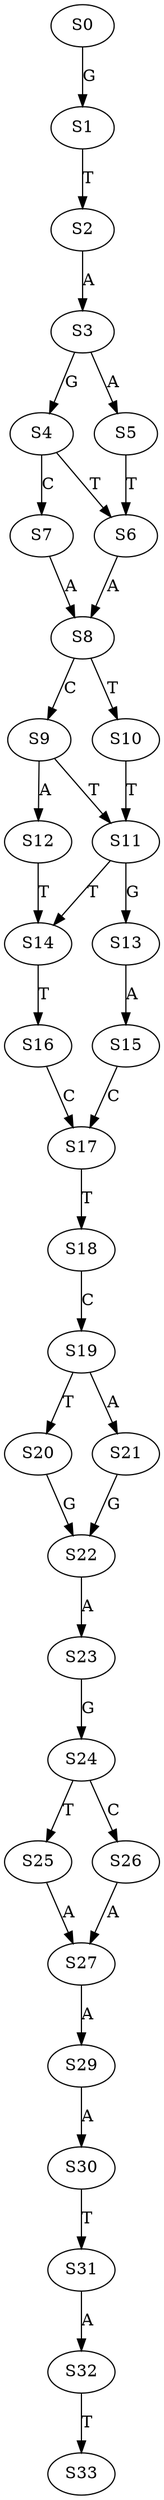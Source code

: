 strict digraph  {
	S0 -> S1 [ label = G ];
	S1 -> S2 [ label = T ];
	S2 -> S3 [ label = A ];
	S3 -> S4 [ label = G ];
	S3 -> S5 [ label = A ];
	S4 -> S6 [ label = T ];
	S4 -> S7 [ label = C ];
	S5 -> S6 [ label = T ];
	S6 -> S8 [ label = A ];
	S7 -> S8 [ label = A ];
	S8 -> S9 [ label = C ];
	S8 -> S10 [ label = T ];
	S9 -> S11 [ label = T ];
	S9 -> S12 [ label = A ];
	S10 -> S11 [ label = T ];
	S11 -> S13 [ label = G ];
	S11 -> S14 [ label = T ];
	S12 -> S14 [ label = T ];
	S13 -> S15 [ label = A ];
	S14 -> S16 [ label = T ];
	S15 -> S17 [ label = C ];
	S16 -> S17 [ label = C ];
	S17 -> S18 [ label = T ];
	S18 -> S19 [ label = C ];
	S19 -> S20 [ label = T ];
	S19 -> S21 [ label = A ];
	S20 -> S22 [ label = G ];
	S21 -> S22 [ label = G ];
	S22 -> S23 [ label = A ];
	S23 -> S24 [ label = G ];
	S24 -> S25 [ label = T ];
	S24 -> S26 [ label = C ];
	S25 -> S27 [ label = A ];
	S26 -> S27 [ label = A ];
	S27 -> S29 [ label = A ];
	S29 -> S30 [ label = A ];
	S30 -> S31 [ label = T ];
	S31 -> S32 [ label = A ];
	S32 -> S33 [ label = T ];
}

